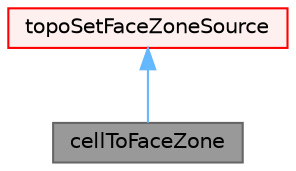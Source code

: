 digraph "cellToFaceZone"
{
 // LATEX_PDF_SIZE
  bgcolor="transparent";
  edge [fontname=Helvetica,fontsize=10,labelfontname=Helvetica,labelfontsize=10];
  node [fontname=Helvetica,fontsize=10,shape=box,height=0.2,width=0.4];
  Node1 [id="Node000001",label="cellToFaceZone",height=0.2,width=0.4,color="gray40", fillcolor="grey60", style="filled", fontcolor="black",tooltip="A topoSetSource to select faces with only one neighbour (i.e. outside) in a specified cellSet."];
  Node2 -> Node1 [id="edge1_Node000001_Node000002",dir="back",color="steelblue1",style="solid",tooltip=" "];
  Node2 [id="Node000002",label="topoSetFaceZoneSource",height=0.2,width=0.4,color="red", fillcolor="#FFF0F0", style="filled",URL="$classFoam_1_1topoSetFaceZoneSource.html",tooltip="The topoSetFaceZoneSource is a intermediate class for handling topoSet sources for selecting face zon..."];
}
